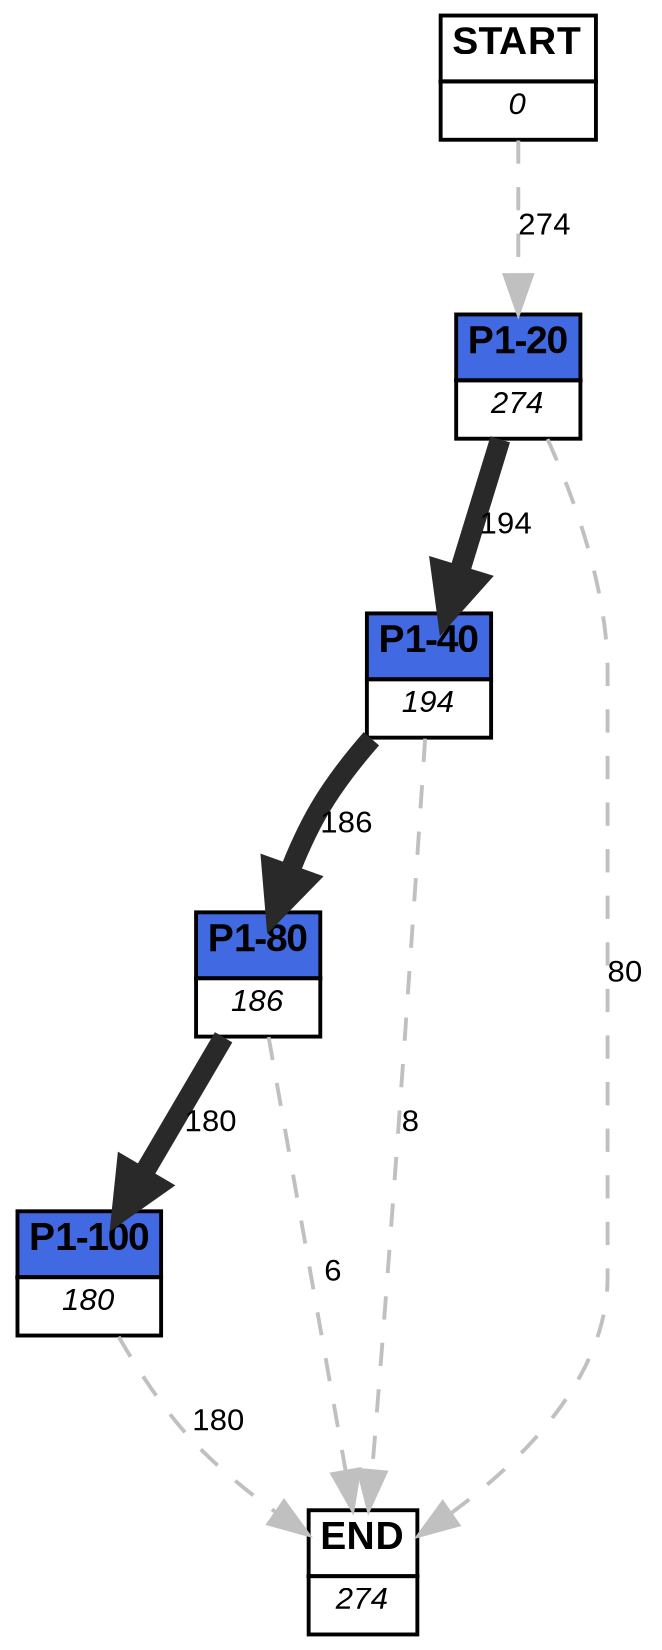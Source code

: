 digraph graphname {
	dpi = 150
	size="16,11!";
	margin = 0;
"P1-20" [shape=plain, label=<<table border="0" cellborder="1" cellspacing="0"><tr><td bgcolor="royalblue"><FONT face="Arial" POINT-SIZE="10"><b>P1-20</b></FONT></td></tr><tr><td bgcolor="white"><FONT face="Arial" POINT-SIZE="8"><i>274</i></FONT></td></tr></table>>]
"P1-40" [shape=plain, label=<<table border="0" cellborder="1" cellspacing="0"><tr><td bgcolor="royalblue"><FONT face="Arial" POINT-SIZE="10"><b>P1-40</b></FONT></td></tr><tr><td bgcolor="white"><FONT face="Arial" POINT-SIZE="8"><i>194</i></FONT></td></tr></table>>]
"P1-80" [shape=plain, label=<<table border="0" cellborder="1" cellspacing="0"><tr><td bgcolor="royalblue"><FONT face="Arial" POINT-SIZE="10"><b>P1-80</b></FONT></td></tr><tr><td bgcolor="white"><FONT face="Arial" POINT-SIZE="8"><i>186</i></FONT></td></tr></table>>]
"P1-100" [shape=plain, label=<<table border="0" cellborder="1" cellspacing="0"><tr><td bgcolor="royalblue"><FONT face="Arial" POINT-SIZE="10"><b>P1-100</b></FONT></td></tr><tr><td bgcolor="white"><FONT face="Arial" POINT-SIZE="8"><i>180</i></FONT></td></tr></table>>]
"START" [shape=plain, label=<<table border="0" cellborder="1" cellspacing="0"><tr><td bgcolor="white"><FONT face="Arial" POINT-SIZE="10"><b>START</b></FONT></td></tr><tr><td bgcolor="white"><FONT face="Arial" POINT-SIZE="8"><i>0</i></FONT></td></tr></table>>]
"END" [shape=plain, label=<<table border="0" cellborder="1" cellspacing="0"><tr><td bgcolor="white"><FONT face="Arial" POINT-SIZE="10"><b>END</b></FONT></td></tr><tr><td bgcolor="white"><FONT face="Arial" POINT-SIZE="8"><i>274</i></FONT></td></tr></table>>]
"P1-20" -> "P1-40" [ color=grey16 penwidth = "5.267858159063328"label ="194" labelfloat=false fontname="Arial" fontsize=8]
"P1-20" -> "END" [ style = dashed color=grey label ="80" labelfloat=false fontname="Arial" fontsize=8]
"P1-40" -> "P1-80" [ color=grey16 penwidth = "5.225746673713202"label ="186" labelfloat=false fontname="Arial" fontsize=8]
"P1-40" -> "END" [ style = dashed color=grey label ="8" labelfloat=false fontname="Arial" fontsize=8]
"P1-80" -> "P1-100" [ color=grey16 penwidth = "5.19295685089021"label ="180" labelfloat=false fontname="Arial" fontsize=8]
"P1-80" -> "END" [ style = dashed color=grey label ="6" labelfloat=false fontname="Arial" fontsize=8]
"P1-100" -> "END" [ style = dashed color=grey label ="180" labelfloat=false fontname="Arial" fontsize=8]
"START" -> "P1-20" [ style = dashed color=grey label ="274" labelfloat=false fontname="Arial" fontsize=8]
}